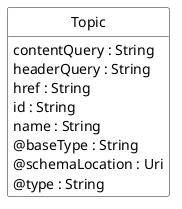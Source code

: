 @startuml
hide circle
hide methods
hide stereotype
show <<Enumeration>> stereotype
skinparam class {
   BackgroundColor<<Enumeration>> #E6F5F7
   BackgroundColor<<Ref>> #FFFFE0
   BackgroundColor<<Pivot>> #FFFFFFF
   BackgroundColor<<SimpleType>> #E2F0DA
   BackgroundColor #FCF2E3
}

class Topic <<Pivot>> {
    contentQuery : String
    headerQuery : String
    href : String
    id : String
    name : String
    @baseType : String
    @schemaLocation : Uri
    @type : String
}


@enduml
